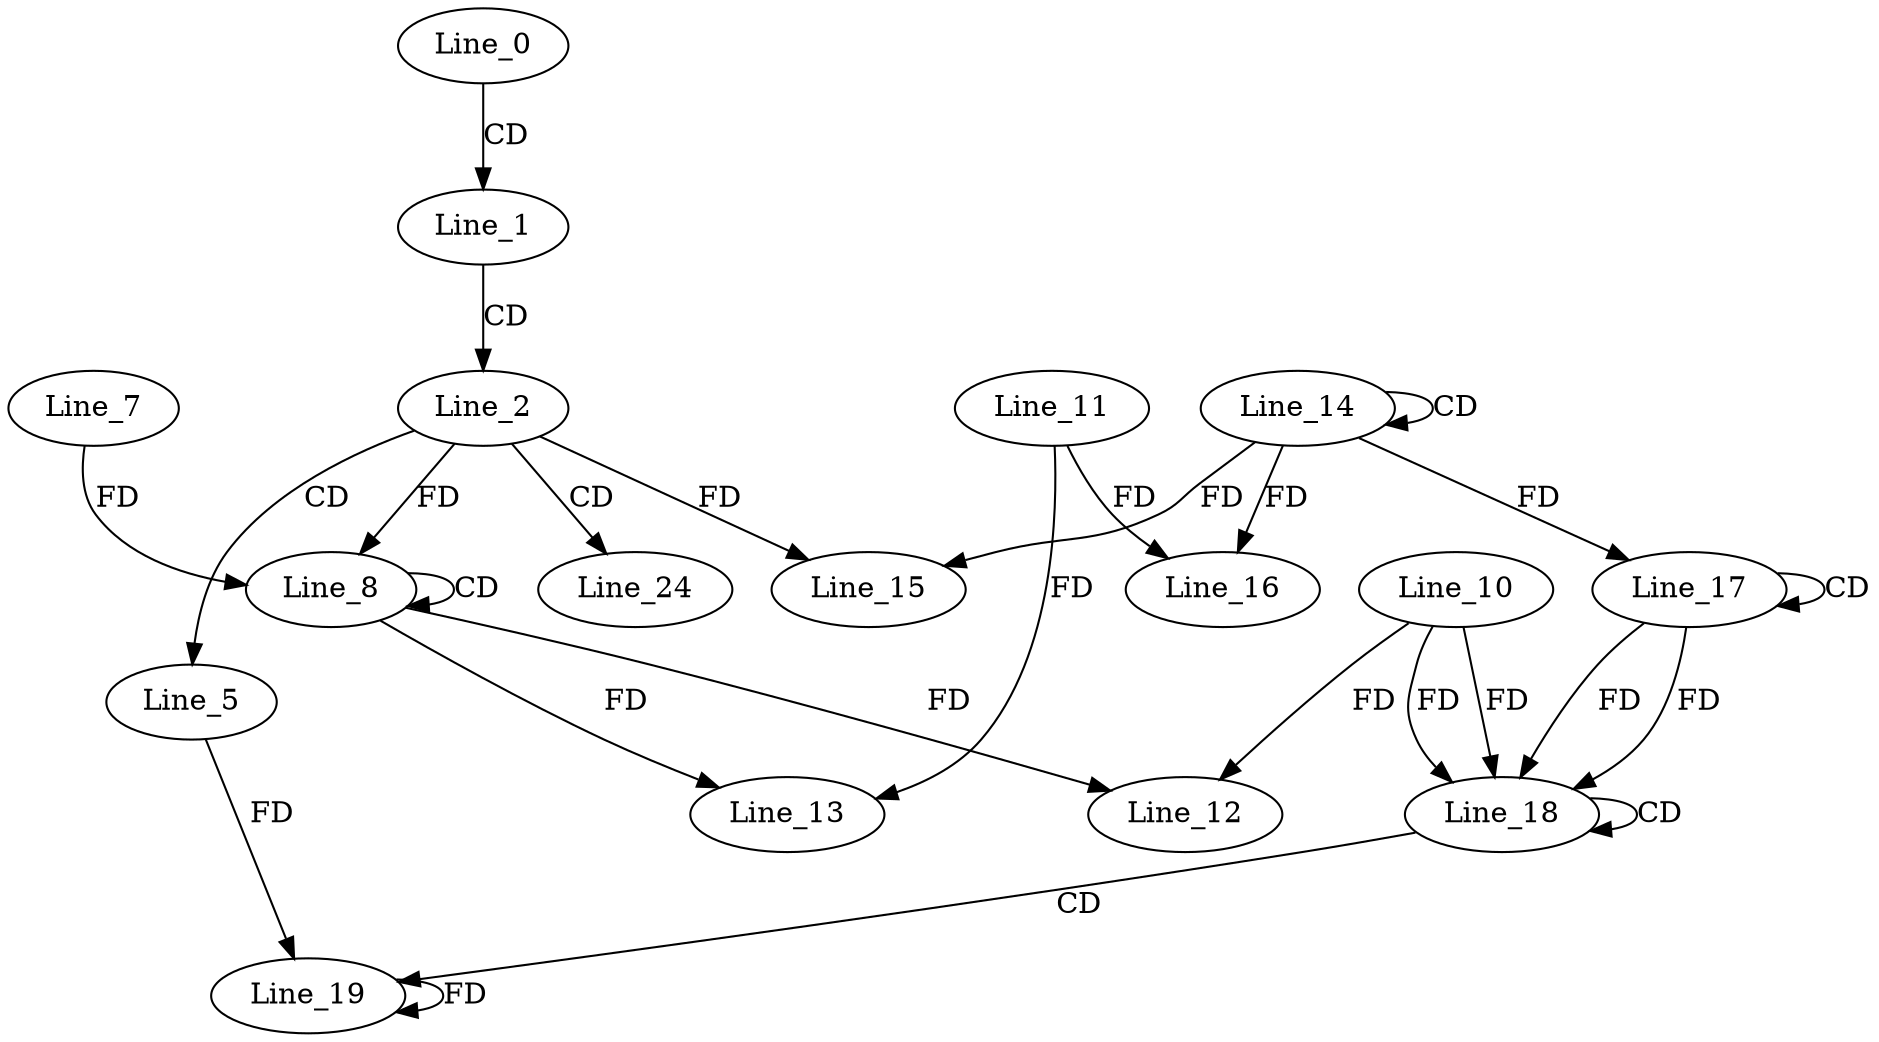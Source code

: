 digraph G {
  Line_0;
  Line_1;
  Line_2;
  Line_5;
  Line_8;
  Line_8;
  Line_7;
  Line_12;
  Line_10;
  Line_13;
  Line_11;
  Line_14;
  Line_14;
  Line_15;
  Line_15;
  Line_16;
  Line_17;
  Line_17;
  Line_18;
  Line_18;
  Line_19;
  Line_24;
  Line_0 -> Line_1 [ label="CD" ];
  Line_1 -> Line_2 [ label="CD" ];
  Line_2 -> Line_5 [ label="CD" ];
  Line_8 -> Line_8 [ label="CD" ];
  Line_7 -> Line_8 [ label="FD" ];
  Line_2 -> Line_8 [ label="FD" ];
  Line_8 -> Line_12 [ label="FD" ];
  Line_10 -> Line_12 [ label="FD" ];
  Line_8 -> Line_13 [ label="FD" ];
  Line_11 -> Line_13 [ label="FD" ];
  Line_14 -> Line_14 [ label="CD" ];
  Line_14 -> Line_15 [ label="FD" ];
  Line_2 -> Line_15 [ label="FD" ];
  Line_14 -> Line_16 [ label="FD" ];
  Line_11 -> Line_16 [ label="FD" ];
  Line_17 -> Line_17 [ label="CD" ];
  Line_14 -> Line_17 [ label="FD" ];
  Line_10 -> Line_18 [ label="FD" ];
  Line_17 -> Line_18 [ label="FD" ];
  Line_18 -> Line_18 [ label="CD" ];
  Line_10 -> Line_18 [ label="FD" ];
  Line_17 -> Line_18 [ label="FD" ];
  Line_18 -> Line_19 [ label="CD" ];
  Line_5 -> Line_19 [ label="FD" ];
  Line_19 -> Line_19 [ label="FD" ];
  Line_2 -> Line_24 [ label="CD" ];
}
